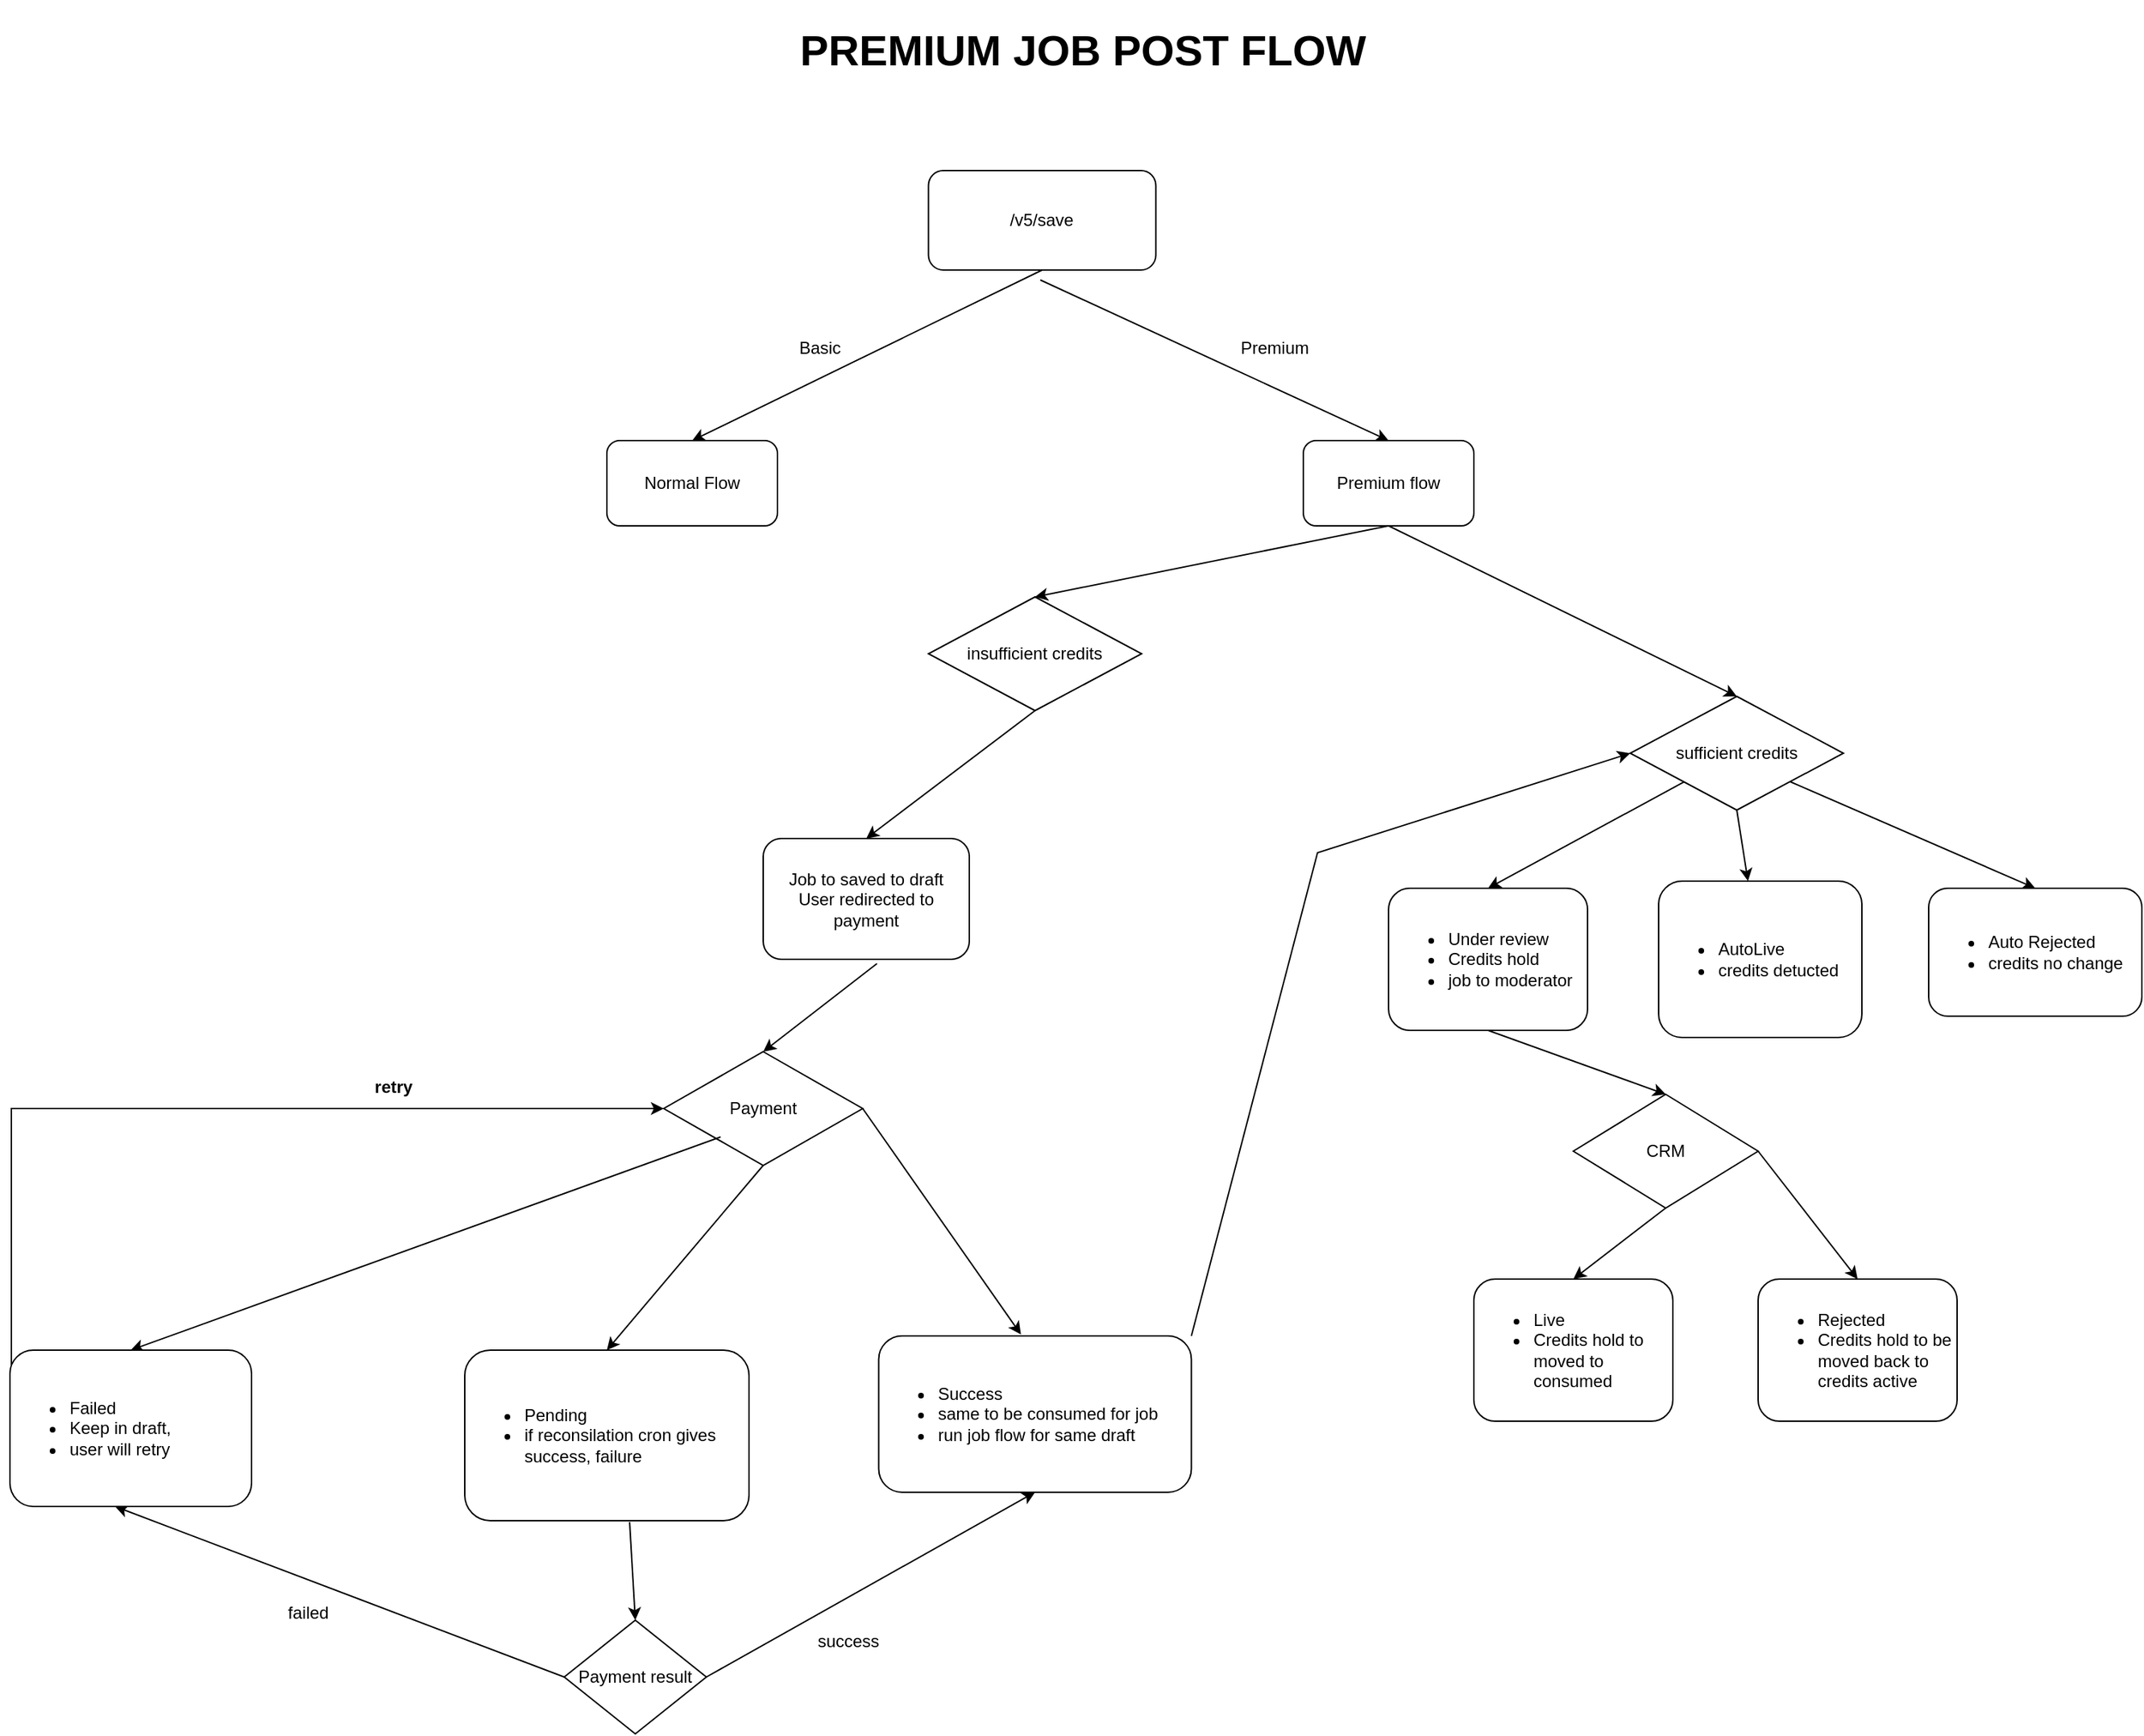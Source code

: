 <mxfile version="22.1.20" type="github">
  <diagram name="Page-1" id="c8XQt7IUAnuW5r2s-ESq">
    <mxGraphModel dx="2261" dy="2006" grid="1" gridSize="10" guides="1" tooltips="1" connect="1" arrows="1" fold="1" page="1" pageScale="1" pageWidth="827" pageHeight="1169" math="0" shadow="0">
      <root>
        <mxCell id="0" />
        <mxCell id="1" parent="0" />
        <mxCell id="Eic-0XZtid4H7A1LpICv-1" value="/v5/save" style="rounded=1;whiteSpace=wrap;html=1;" vertex="1" parent="1">
          <mxGeometry x="326.25" y="60" width="160" height="70" as="geometry" />
        </mxCell>
        <mxCell id="Eic-0XZtid4H7A1LpICv-6" value="Basic" style="text;html=1;strokeColor=none;fillColor=none;align=center;verticalAlign=middle;whiteSpace=wrap;rounded=0;" vertex="1" parent="1">
          <mxGeometry x="220" y="170" width="60" height="30" as="geometry" />
        </mxCell>
        <mxCell id="Eic-0XZtid4H7A1LpICv-7" value="Premium" style="text;html=1;strokeColor=none;fillColor=none;align=center;verticalAlign=middle;whiteSpace=wrap;rounded=0;" vertex="1" parent="1">
          <mxGeometry x="540" y="170" width="60" height="30" as="geometry" />
        </mxCell>
        <mxCell id="Eic-0XZtid4H7A1LpICv-8" value="Normal Flow" style="rounded=1;whiteSpace=wrap;html=1;" vertex="1" parent="1">
          <mxGeometry x="100" y="250" width="120" height="60" as="geometry" />
        </mxCell>
        <mxCell id="Eic-0XZtid4H7A1LpICv-9" value="Premium flow" style="rounded=1;whiteSpace=wrap;html=1;" vertex="1" parent="1">
          <mxGeometry x="590" y="250" width="120" height="60" as="geometry" />
        </mxCell>
        <mxCell id="Eic-0XZtid4H7A1LpICv-18" value="&lt;ul&gt;&lt;li&gt;Under review&lt;/li&gt;&lt;li&gt;Credits hold&lt;/li&gt;&lt;li&gt;job to moderator&lt;/li&gt;&lt;/ul&gt;" style="rounded=1;whiteSpace=wrap;html=1;align=left;" vertex="1" parent="1">
          <mxGeometry x="650" y="565" width="140" height="100" as="geometry" />
        </mxCell>
        <mxCell id="Eic-0XZtid4H7A1LpICv-22" value="sufficient credits" style="rhombus;whiteSpace=wrap;html=1;" vertex="1" parent="1">
          <mxGeometry x="820" y="430" width="150" height="80" as="geometry" />
        </mxCell>
        <mxCell id="Eic-0XZtid4H7A1LpICv-23" value="" style="endArrow=classic;html=1;rounded=0;exitX=0.5;exitY=1;exitDx=0;exitDy=0;entryX=0.5;entryY=0;entryDx=0;entryDy=0;" edge="1" parent="1" source="Eic-0XZtid4H7A1LpICv-1" target="Eic-0XZtid4H7A1LpICv-8">
          <mxGeometry width="50" height="50" relative="1" as="geometry">
            <mxPoint x="389" y="270" as="sourcePoint" />
            <mxPoint x="439" y="220" as="targetPoint" />
          </mxGeometry>
        </mxCell>
        <mxCell id="Eic-0XZtid4H7A1LpICv-24" value="" style="endArrow=classic;html=1;rounded=0;exitX=0.492;exitY=1.1;exitDx=0;exitDy=0;exitPerimeter=0;entryX=0.5;entryY=0;entryDx=0;entryDy=0;" edge="1" parent="1" source="Eic-0XZtid4H7A1LpICv-1" target="Eic-0XZtid4H7A1LpICv-9">
          <mxGeometry width="50" height="50" relative="1" as="geometry">
            <mxPoint x="460" y="270" as="sourcePoint" />
            <mxPoint x="510" y="220" as="targetPoint" />
          </mxGeometry>
        </mxCell>
        <mxCell id="Eic-0XZtid4H7A1LpICv-25" value="insufficient credits" style="rhombus;whiteSpace=wrap;html=1;" vertex="1" parent="1">
          <mxGeometry x="326.25" y="360" width="150" height="80" as="geometry" />
        </mxCell>
        <mxCell id="Eic-0XZtid4H7A1LpICv-26" value="" style="endArrow=classic;html=1;rounded=0;entryX=0.5;entryY=0;entryDx=0;entryDy=0;exitX=0.5;exitY=1;exitDx=0;exitDy=0;" edge="1" parent="1" source="Eic-0XZtid4H7A1LpICv-9" target="Eic-0XZtid4H7A1LpICv-25">
          <mxGeometry width="50" height="50" relative="1" as="geometry">
            <mxPoint x="540" y="430" as="sourcePoint" />
            <mxPoint x="590" y="380" as="targetPoint" />
          </mxGeometry>
        </mxCell>
        <mxCell id="Eic-0XZtid4H7A1LpICv-27" value="" style="endArrow=classic;html=1;rounded=0;entryX=0.5;entryY=0;entryDx=0;entryDy=0;exitX=0.5;exitY=1;exitDx=0;exitDy=0;" edge="1" parent="1" source="Eic-0XZtid4H7A1LpICv-9" target="Eic-0XZtid4H7A1LpICv-22">
          <mxGeometry width="50" height="50" relative="1" as="geometry">
            <mxPoint x="380" y="510" as="sourcePoint" />
            <mxPoint x="430" y="460" as="targetPoint" />
          </mxGeometry>
        </mxCell>
        <mxCell id="Eic-0XZtid4H7A1LpICv-28" value="&lt;ul&gt;&lt;li&gt;AutoLive&lt;/li&gt;&lt;li&gt;credits detucted&lt;/li&gt;&lt;/ul&gt;" style="rounded=1;whiteSpace=wrap;html=1;align=left;" vertex="1" parent="1">
          <mxGeometry x="840" y="560" width="143" height="110" as="geometry" />
        </mxCell>
        <mxCell id="Eic-0XZtid4H7A1LpICv-29" value="&lt;ul&gt;&lt;li&gt;Auto Rejected&lt;/li&gt;&lt;li&gt;credits no change&lt;/li&gt;&lt;/ul&gt;" style="rounded=1;whiteSpace=wrap;html=1;align=left;" vertex="1" parent="1">
          <mxGeometry x="1030" y="565" width="150" height="90" as="geometry" />
        </mxCell>
        <mxCell id="Eic-0XZtid4H7A1LpICv-33" value="" style="endArrow=classic;html=1;rounded=0;exitX=0.552;exitY=1.035;exitDx=0;exitDy=0;exitPerimeter=0;entryX=0.5;entryY=0;entryDx=0;entryDy=0;" edge="1" parent="1" source="Eic-0XZtid4H7A1LpICv-44" target="Eic-0XZtid4H7A1LpICv-45">
          <mxGeometry width="50" height="50" relative="1" as="geometry">
            <mxPoint x="850" y="260" as="sourcePoint" />
            <mxPoint x="900" y="210" as="targetPoint" />
          </mxGeometry>
        </mxCell>
        <mxCell id="Eic-0XZtid4H7A1LpICv-34" value="" style="endArrow=classic;html=1;rounded=0;entryX=0.5;entryY=0;entryDx=0;entryDy=0;exitX=0.5;exitY=1;exitDx=0;exitDy=0;" edge="1" parent="1" source="Eic-0XZtid4H7A1LpICv-25" target="Eic-0XZtid4H7A1LpICv-44">
          <mxGeometry width="50" height="50" relative="1" as="geometry">
            <mxPoint x="860" y="270" as="sourcePoint" />
            <mxPoint x="910" y="220" as="targetPoint" />
          </mxGeometry>
        </mxCell>
        <mxCell id="Eic-0XZtid4H7A1LpICv-35" value="" style="endArrow=classic;html=1;rounded=0;entryX=0.5;entryY=0;entryDx=0;entryDy=0;exitX=1;exitY=0.5;exitDx=0;exitDy=0;" edge="1" parent="1" source="Eic-0XZtid4H7A1LpICv-41" target="Eic-0XZtid4H7A1LpICv-43">
          <mxGeometry width="50" height="50" relative="1" as="geometry">
            <mxPoint x="790" y="750" as="sourcePoint" />
            <mxPoint x="1020" y="725" as="targetPoint" />
          </mxGeometry>
        </mxCell>
        <mxCell id="Eic-0XZtid4H7A1LpICv-36" value="" style="endArrow=classic;html=1;rounded=0;entryX=0.5;entryY=0;entryDx=0;entryDy=0;exitX=0.5;exitY=1;exitDx=0;exitDy=0;" edge="1" parent="1" source="Eic-0XZtid4H7A1LpICv-41" target="Eic-0XZtid4H7A1LpICv-42">
          <mxGeometry width="50" height="50" relative="1" as="geometry">
            <mxPoint x="490" y="820" as="sourcePoint" />
            <mxPoint x="540" y="770" as="targetPoint" />
          </mxGeometry>
        </mxCell>
        <mxCell id="Eic-0XZtid4H7A1LpICv-37" value="" style="endArrow=classic;html=1;rounded=0;entryX=0.5;entryY=0;entryDx=0;entryDy=0;exitX=0.5;exitY=1;exitDx=0;exitDy=0;" edge="1" parent="1" source="Eic-0XZtid4H7A1LpICv-18" target="Eic-0XZtid4H7A1LpICv-41">
          <mxGeometry width="50" height="50" relative="1" as="geometry">
            <mxPoint x="545" y="780" as="sourcePoint" />
            <mxPoint x="595" y="730" as="targetPoint" />
          </mxGeometry>
        </mxCell>
        <mxCell id="Eic-0XZtid4H7A1LpICv-38" value="" style="endArrow=classic;html=1;rounded=0;entryX=0.5;entryY=0;entryDx=0;entryDy=0;exitX=1;exitY=1;exitDx=0;exitDy=0;" edge="1" parent="1" source="Eic-0XZtid4H7A1LpICv-22" target="Eic-0XZtid4H7A1LpICv-29">
          <mxGeometry width="50" height="50" relative="1" as="geometry">
            <mxPoint x="900" y="310" as="sourcePoint" />
            <mxPoint x="950" y="260" as="targetPoint" />
          </mxGeometry>
        </mxCell>
        <mxCell id="Eic-0XZtid4H7A1LpICv-39" value="" style="endArrow=classic;html=1;rounded=0;exitX=0.5;exitY=1;exitDx=0;exitDy=0;" edge="1" parent="1" source="Eic-0XZtid4H7A1LpICv-22" target="Eic-0XZtid4H7A1LpICv-28">
          <mxGeometry width="50" height="50" relative="1" as="geometry">
            <mxPoint x="910" y="510" as="sourcePoint" />
            <mxPoint x="960" y="270" as="targetPoint" />
          </mxGeometry>
        </mxCell>
        <mxCell id="Eic-0XZtid4H7A1LpICv-40" value="" style="endArrow=classic;html=1;rounded=0;entryX=0.5;entryY=0;entryDx=0;entryDy=0;" edge="1" parent="1" source="Eic-0XZtid4H7A1LpICv-22" target="Eic-0XZtid4H7A1LpICv-18">
          <mxGeometry width="50" height="50" relative="1" as="geometry">
            <mxPoint x="660" y="540" as="sourcePoint" />
            <mxPoint x="710" y="490" as="targetPoint" />
          </mxGeometry>
        </mxCell>
        <mxCell id="Eic-0XZtid4H7A1LpICv-41" value="CRM" style="rhombus;whiteSpace=wrap;html=1;" vertex="1" parent="1">
          <mxGeometry x="780" y="710" width="130" height="80" as="geometry" />
        </mxCell>
        <mxCell id="Eic-0XZtid4H7A1LpICv-42" value="&lt;ul&gt;&lt;li&gt;Live&lt;/li&gt;&lt;li&gt;Credits hold to moved to consumed&lt;/li&gt;&lt;/ul&gt;" style="rounded=1;whiteSpace=wrap;html=1;align=left;" vertex="1" parent="1">
          <mxGeometry x="710" y="840" width="140" height="100" as="geometry" />
        </mxCell>
        <mxCell id="Eic-0XZtid4H7A1LpICv-43" value="&lt;ul&gt;&lt;li&gt;Rejected&lt;/li&gt;&lt;li&gt;Credits hold to be moved back to credits active&lt;/li&gt;&lt;/ul&gt;" style="rounded=1;whiteSpace=wrap;html=1;align=left;" vertex="1" parent="1">
          <mxGeometry x="910" y="840" width="140" height="100" as="geometry" />
        </mxCell>
        <mxCell id="Eic-0XZtid4H7A1LpICv-44" value="Job to saved to draft&lt;br&gt;User redirected to payment" style="rounded=1;whiteSpace=wrap;html=1;" vertex="1" parent="1">
          <mxGeometry x="210" y="530" width="145" height="85" as="geometry" />
        </mxCell>
        <mxCell id="Eic-0XZtid4H7A1LpICv-45" value="Payment" style="rhombus;whiteSpace=wrap;html=1;" vertex="1" parent="1">
          <mxGeometry x="140" y="680" width="140" height="80" as="geometry" />
        </mxCell>
        <mxCell id="Eic-0XZtid4H7A1LpICv-48" value="" style="endArrow=classic;html=1;rounded=0;entryX=0.435;entryY=1;entryDx=0;entryDy=0;entryPerimeter=0;exitX=0;exitY=0.5;exitDx=0;exitDy=0;" edge="1" parent="1" source="Eic-0XZtid4H7A1LpICv-61" target="Eic-0XZtid4H7A1LpICv-56">
          <mxGeometry width="50" height="50" relative="1" as="geometry">
            <mxPoint x="-210" y="1130" as="sourcePoint" />
            <mxPoint x="-160" y="1080" as="targetPoint" />
          </mxGeometry>
        </mxCell>
        <mxCell id="Eic-0XZtid4H7A1LpICv-49" value="" style="endArrow=classic;html=1;rounded=0;exitX=1;exitY=0.5;exitDx=0;exitDy=0;entryX=0.5;entryY=1;entryDx=0;entryDy=0;" edge="1" parent="1" source="Eic-0XZtid4H7A1LpICv-61" target="Eic-0XZtid4H7A1LpICv-58">
          <mxGeometry width="50" height="50" relative="1" as="geometry">
            <mxPoint x="340" y="1080" as="sourcePoint" />
            <mxPoint x="390" y="1030" as="targetPoint" />
          </mxGeometry>
        </mxCell>
        <mxCell id="Eic-0XZtid4H7A1LpICv-50" value="" style="endArrow=classic;html=1;rounded=0;entryX=0.5;entryY=0;entryDx=0;entryDy=0;exitX=0.58;exitY=1.008;exitDx=0;exitDy=0;exitPerimeter=0;" edge="1" parent="1" source="Eic-0XZtid4H7A1LpICv-57" target="Eic-0XZtid4H7A1LpICv-61">
          <mxGeometry width="50" height="50" relative="1" as="geometry">
            <mxPoint x="-90" y="1120" as="sourcePoint" />
            <mxPoint x="50" y="1120" as="targetPoint" />
          </mxGeometry>
        </mxCell>
        <mxCell id="Eic-0XZtid4H7A1LpICv-51" value="" style="endArrow=classic;html=1;rounded=0;entryX=0;entryY=0.5;entryDx=0;entryDy=0;exitX=1;exitY=0;exitDx=0;exitDy=0;" edge="1" parent="1" source="Eic-0XZtid4H7A1LpICv-58" target="Eic-0XZtid4H7A1LpICv-22">
          <mxGeometry width="50" height="50" relative="1" as="geometry">
            <mxPoint x="520" y="850" as="sourcePoint" />
            <mxPoint x="524" y="630" as="targetPoint" />
            <Array as="points">
              <mxPoint x="600" y="540" />
            </Array>
          </mxGeometry>
        </mxCell>
        <mxCell id="Eic-0XZtid4H7A1LpICv-52" value="" style="endArrow=classic;html=1;rounded=0;entryX=0.455;entryY=-0.009;entryDx=0;entryDy=0;entryPerimeter=0;exitX=1;exitY=0.5;exitDx=0;exitDy=0;" edge="1" parent="1" source="Eic-0XZtid4H7A1LpICv-45" target="Eic-0XZtid4H7A1LpICv-58">
          <mxGeometry width="50" height="50" relative="1" as="geometry">
            <mxPoint x="-140" y="780" as="sourcePoint" />
            <mxPoint x="-90" y="730" as="targetPoint" />
          </mxGeometry>
        </mxCell>
        <mxCell id="Eic-0XZtid4H7A1LpICv-53" value="" style="endArrow=classic;html=1;rounded=0;entryX=0.5;entryY=0;entryDx=0;entryDy=0;exitX=0.5;exitY=1;exitDx=0;exitDy=0;" edge="1" parent="1" source="Eic-0XZtid4H7A1LpICv-45" target="Eic-0XZtid4H7A1LpICv-57">
          <mxGeometry width="50" height="50" relative="1" as="geometry">
            <mxPoint x="140" y="850" as="sourcePoint" />
            <mxPoint x="190" y="800" as="targetPoint" />
          </mxGeometry>
        </mxCell>
        <mxCell id="Eic-0XZtid4H7A1LpICv-54" value="" style="endArrow=classic;html=1;rounded=0;exitX=0.006;exitY=0.618;exitDx=0;exitDy=0;exitPerimeter=0;entryX=0;entryY=0.5;entryDx=0;entryDy=0;" edge="1" parent="1" source="Eic-0XZtid4H7A1LpICv-56" target="Eic-0XZtid4H7A1LpICv-45">
          <mxGeometry width="50" height="50" relative="1" as="geometry">
            <mxPoint x="504" y="710" as="sourcePoint" />
            <mxPoint x="100" y="720" as="targetPoint" />
            <Array as="points">
              <mxPoint x="-319" y="720" />
            </Array>
          </mxGeometry>
        </mxCell>
        <mxCell id="Eic-0XZtid4H7A1LpICv-55" value="" style="endArrow=classic;html=1;rounded=0;entryX=0.5;entryY=0;entryDx=0;entryDy=0;" edge="1" parent="1" target="Eic-0XZtid4H7A1LpICv-56">
          <mxGeometry width="50" height="50" relative="1" as="geometry">
            <mxPoint x="180" y="740" as="sourcePoint" />
            <mxPoint x="564" y="670" as="targetPoint" />
          </mxGeometry>
        </mxCell>
        <mxCell id="Eic-0XZtid4H7A1LpICv-56" value="&lt;ul&gt;&lt;li&gt;Failed&lt;/li&gt;&lt;li&gt;Keep in draft,&lt;/li&gt;&lt;li&gt;user will retry&lt;/li&gt;&lt;/ul&gt;" style="rounded=1;whiteSpace=wrap;html=1;align=left;" vertex="1" parent="1">
          <mxGeometry x="-320" y="890" width="170" height="110" as="geometry" />
        </mxCell>
        <mxCell id="Eic-0XZtid4H7A1LpICv-57" value="&lt;ul&gt;&lt;li&gt;Pending&lt;/li&gt;&lt;li&gt;if reconsilation cron gives success, failure&lt;/li&gt;&lt;/ul&gt;" style="rounded=1;whiteSpace=wrap;html=1;align=left;" vertex="1" parent="1">
          <mxGeometry y="890" width="200" height="120" as="geometry" />
        </mxCell>
        <mxCell id="Eic-0XZtid4H7A1LpICv-58" value="&lt;ul&gt;&lt;li&gt;Success&lt;/li&gt;&lt;li&gt;same to be consumed for job&lt;/li&gt;&lt;li&gt;run job flow for same draft&lt;/li&gt;&lt;/ul&gt;" style="rounded=1;whiteSpace=wrap;html=1;align=left;" vertex="1" parent="1">
          <mxGeometry x="291.25" y="880" width="220" height="110" as="geometry" />
        </mxCell>
        <mxCell id="Eic-0XZtid4H7A1LpICv-59" value="retry" style="text;html=1;strokeColor=none;fillColor=none;align=center;verticalAlign=middle;whiteSpace=wrap;rounded=0;fontStyle=1" vertex="1" parent="1">
          <mxGeometry x="-80" y="690" width="60" height="30" as="geometry" />
        </mxCell>
        <mxCell id="Eic-0XZtid4H7A1LpICv-61" value="Payment result" style="rhombus;whiteSpace=wrap;html=1;" vertex="1" parent="1">
          <mxGeometry x="70" y="1080" width="100" height="80" as="geometry" />
        </mxCell>
        <mxCell id="Eic-0XZtid4H7A1LpICv-62" value="success&lt;br&gt;" style="text;html=1;strokeColor=none;fillColor=none;align=center;verticalAlign=middle;whiteSpace=wrap;rounded=0;" vertex="1" parent="1">
          <mxGeometry x="240" y="1080" width="60" height="30" as="geometry" />
        </mxCell>
        <mxCell id="Eic-0XZtid4H7A1LpICv-63" value="failed" style="text;html=1;strokeColor=none;fillColor=none;align=center;verticalAlign=middle;whiteSpace=wrap;rounded=0;" vertex="1" parent="1">
          <mxGeometry x="-140" y="1060" width="60" height="30" as="geometry" />
        </mxCell>
        <mxCell id="Eic-0XZtid4H7A1LpICv-65" value="&lt;b&gt;&lt;font style=&quot;font-size: 30px;&quot;&gt;PREMIUM JOB POST FLOW&lt;/font&gt;&lt;/b&gt;" style="text;html=1;strokeColor=none;fillColor=none;align=center;verticalAlign=middle;whiteSpace=wrap;rounded=0;" vertex="1" parent="1">
          <mxGeometry x="210" y="-60" width="450" height="70" as="geometry" />
        </mxCell>
      </root>
    </mxGraphModel>
  </diagram>
</mxfile>
